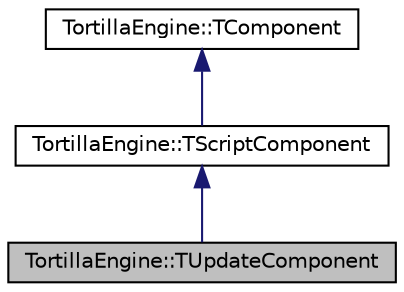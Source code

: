 digraph "TortillaEngine::TUpdateComponent"
{
 // LATEX_PDF_SIZE
  edge [fontname="Helvetica",fontsize="10",labelfontname="Helvetica",labelfontsize="10"];
  node [fontname="Helvetica",fontsize="10",shape=record];
  Node1 [label="TortillaEngine::TUpdateComponent",height=0.2,width=0.4,color="black", fillcolor="grey75", style="filled", fontcolor="black",tooltip="Script component that updates other components."];
  Node2 -> Node1 [dir="back",color="midnightblue",fontsize="10",style="solid",fontname="Helvetica"];
  Node2 [label="TortillaEngine::TScriptComponent",height=0.2,width=0.4,color="black", fillcolor="white", style="filled",URL="$class_tortilla_engine_1_1_t_script_component.html",tooltip="Component with script behaviour."];
  Node3 -> Node2 [dir="back",color="midnightblue",fontsize="10",style="solid",fontname="Helvetica"];
  Node3 [label="TortillaEngine::TComponent",height=0.2,width=0.4,color="black", fillcolor="white", style="filled",URL="$class_tortilla_engine_1_1_t_component.html",tooltip="Base class of every component attached to an entity."];
}
